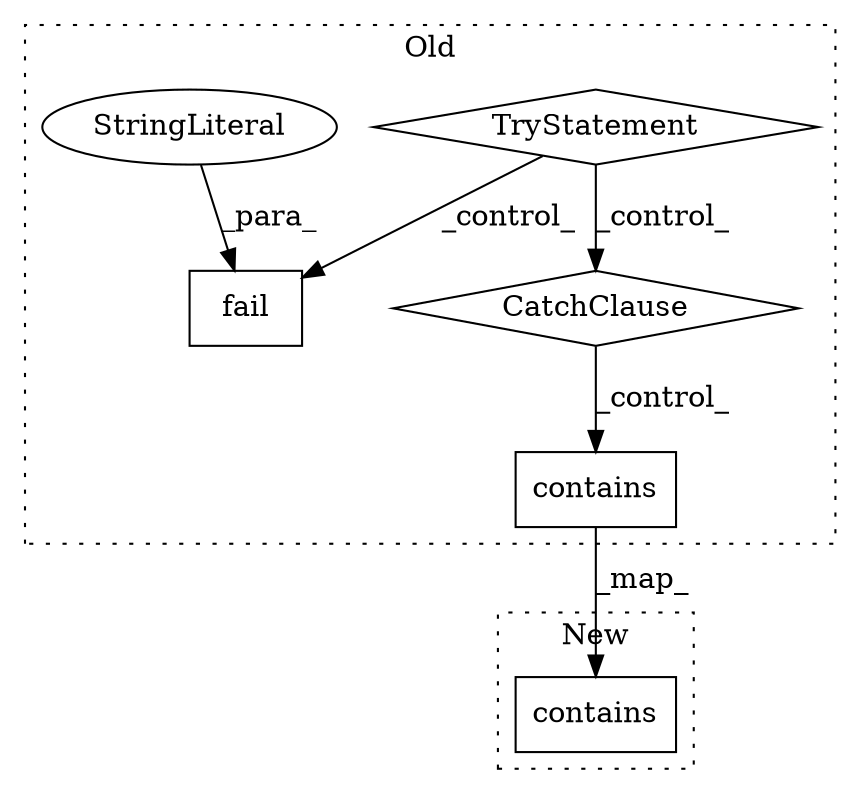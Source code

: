 digraph G {
subgraph cluster0 {
1 [label="contains" a="32" s="40806,40824" l="10,2" shape="box"];
3 [label="CatchClause" a="12" s="40693,40721" l="8,15" shape="diamond"];
4 [label="TryStatement" a="54" s="40529" l="16" shape="diamond"];
5 [label="fail" a="32" s="40597,40663" l="6,2" shape="box"];
6 [label="StringLiteral" a="45" s="40603" l="60" shape="ellipse"];
label = "Old";
style="dotted";
}
subgraph cluster1 {
2 [label="contains" a="32" s="40001,40019" l="10,2" shape="box"];
label = "New";
style="dotted";
}
1 -> 2 [label="_map_"];
3 -> 1 [label="_control_"];
4 -> 3 [label="_control_"];
4 -> 5 [label="_control_"];
6 -> 5 [label="_para_"];
}